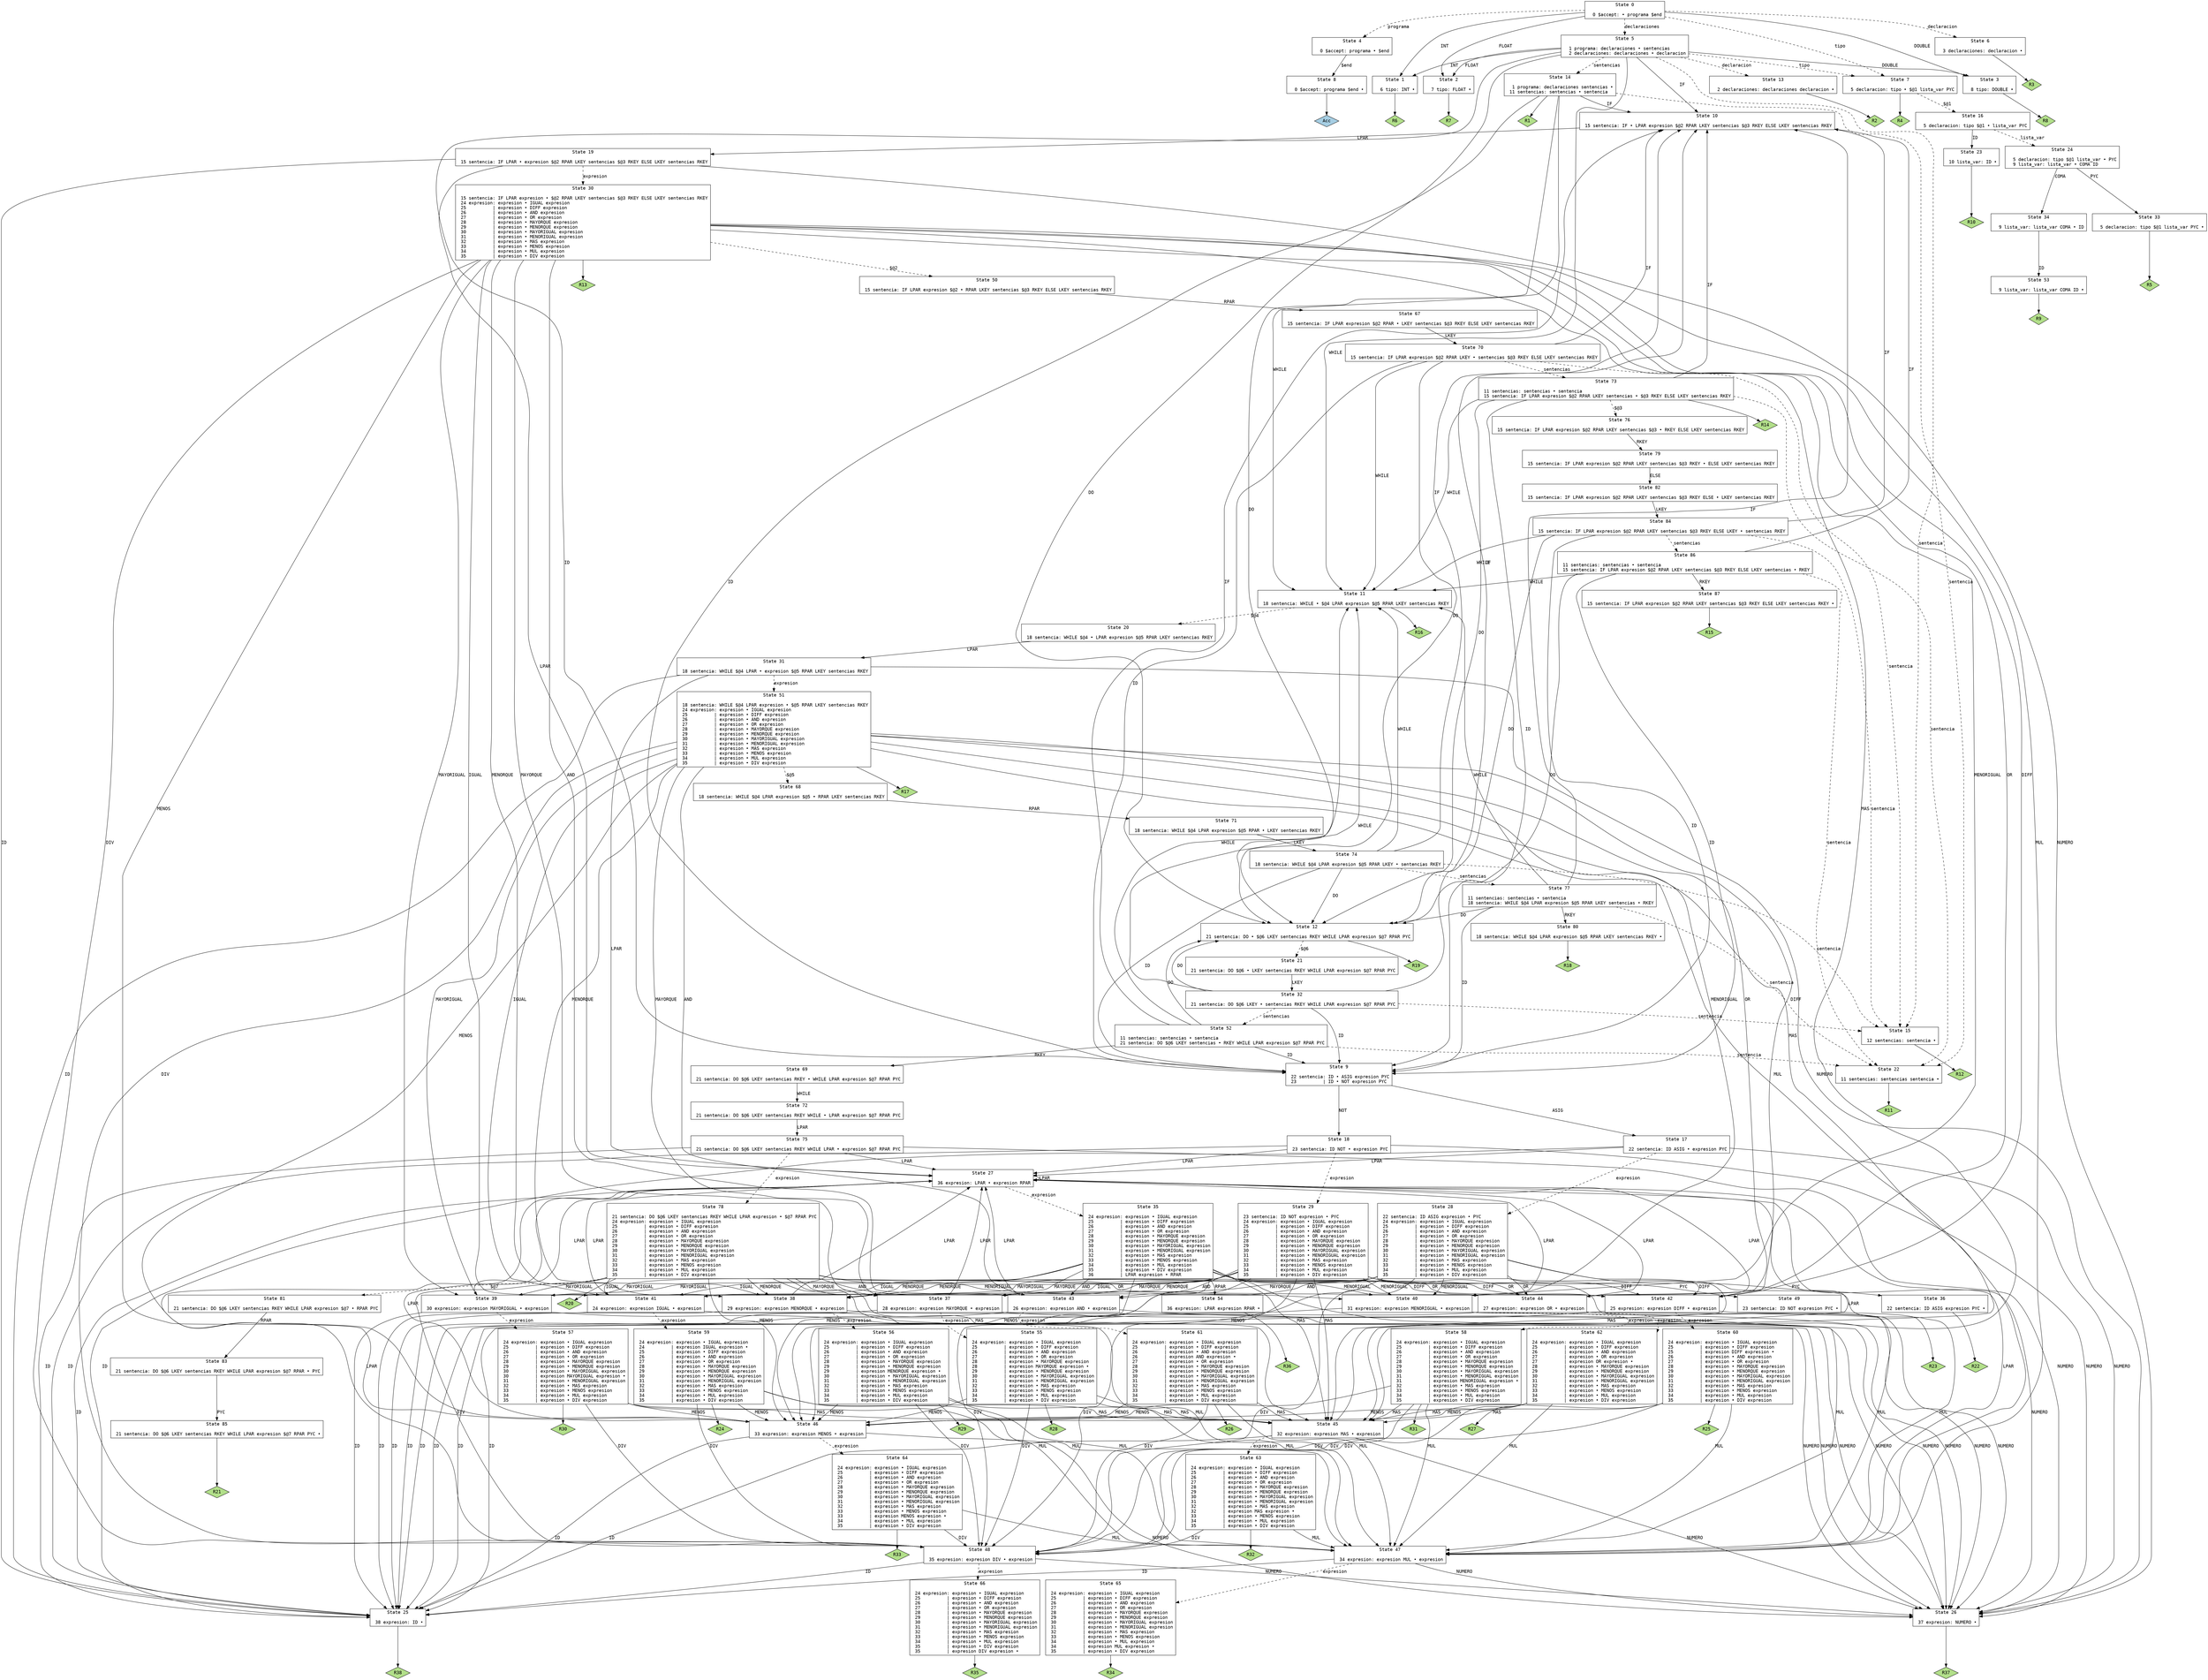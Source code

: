 // Generated by GNU Bison 3.8.2.
// Report bugs to <bug-bison@gnu.org>.
// Home page: <https://www.gnu.org/software/bison/>.

digraph "parser.yy"
{
  node [fontname = courier, shape = box, colorscheme = paired6]
  edge [fontname = courier]

  0 [label="State 0\n\l  0 $accept: • programa $end\l"]
  0 -> 1 [style=solid label="INT"]
  0 -> 2 [style=solid label="FLOAT"]
  0 -> 3 [style=solid label="DOUBLE"]
  0 -> 4 [style=dashed label="programa"]
  0 -> 5 [style=dashed label="declaraciones"]
  0 -> 6 [style=dashed label="declaracion"]
  0 -> 7 [style=dashed label="tipo"]
  1 [label="State 1\n\l  6 tipo: INT •\l"]
  1 -> "1R6" [style=solid]
 "1R6" [label="R6", fillcolor=3, shape=diamond, style=filled]
  2 [label="State 2\n\l  7 tipo: FLOAT •\l"]
  2 -> "2R7" [style=solid]
 "2R7" [label="R7", fillcolor=3, shape=diamond, style=filled]
  3 [label="State 3\n\l  8 tipo: DOUBLE •\l"]
  3 -> "3R8" [style=solid]
 "3R8" [label="R8", fillcolor=3, shape=diamond, style=filled]
  4 [label="State 4\n\l  0 $accept: programa • $end\l"]
  4 -> 8 [style=solid label="$end"]
  5 [label="State 5\n\l  1 programa: declaraciones • sentencias\l  2 declaraciones: declaraciones • declaracion\l"]
  5 -> 9 [style=solid label="ID"]
  5 -> 10 [style=solid label="IF"]
  5 -> 11 [style=solid label="WHILE"]
  5 -> 12 [style=solid label="DO"]
  5 -> 1 [style=solid label="INT"]
  5 -> 2 [style=solid label="FLOAT"]
  5 -> 3 [style=solid label="DOUBLE"]
  5 -> 13 [style=dashed label="declaracion"]
  5 -> 7 [style=dashed label="tipo"]
  5 -> 14 [style=dashed label="sentencias"]
  5 -> 15 [style=dashed label="sentencia"]
  6 [label="State 6\n\l  3 declaraciones: declaracion •\l"]
  6 -> "6R3" [style=solid]
 "6R3" [label="R3", fillcolor=3, shape=diamond, style=filled]
  7 [label="State 7\n\l  5 declaracion: tipo • $@1 lista_var PYC\l"]
  7 -> 16 [style=dashed label="$@1"]
  7 -> "7R4" [style=solid]
 "7R4" [label="R4", fillcolor=3, shape=diamond, style=filled]
  8 [label="State 8\n\l  0 $accept: programa $end •\l"]
  8 -> "8R0" [style=solid]
 "8R0" [label="Acc", fillcolor=1, shape=diamond, style=filled]
  9 [label="State 9\n\l 22 sentencia: ID • ASIG expresion PYC\l 23          | ID • NOT expresion PYC\l"]
  9 -> 17 [style=solid label="ASIG"]
  9 -> 18 [style=solid label="NOT"]
  10 [label="State 10\n\l 15 sentencia: IF • LPAR expresion $@2 RPAR LKEY sentencias $@3 RKEY ELSE LKEY sentencias RKEY\l"]
  10 -> 19 [style=solid label="LPAR"]
  11 [label="State 11\n\l 18 sentencia: WHILE • $@4 LPAR expresion $@5 RPAR LKEY sentencias RKEY\l"]
  11 -> 20 [style=dashed label="$@4"]
  11 -> "11R16" [style=solid]
 "11R16" [label="R16", fillcolor=3, shape=diamond, style=filled]
  12 [label="State 12\n\l 21 sentencia: DO • $@6 LKEY sentencias RKEY WHILE LPAR expresion $@7 RPAR PYC\l"]
  12 -> 21 [style=dashed label="$@6"]
  12 -> "12R19" [style=solid]
 "12R19" [label="R19", fillcolor=3, shape=diamond, style=filled]
  13 [label="State 13\n\l  2 declaraciones: declaraciones declaracion •\l"]
  13 -> "13R2" [style=solid]
 "13R2" [label="R2", fillcolor=3, shape=diamond, style=filled]
  14 [label="State 14\n\l  1 programa: declaraciones sentencias •\l 11 sentencias: sentencias • sentencia\l"]
  14 -> 9 [style=solid label="ID"]
  14 -> 10 [style=solid label="IF"]
  14 -> 11 [style=solid label="WHILE"]
  14 -> 12 [style=solid label="DO"]
  14 -> 22 [style=dashed label="sentencia"]
  14 -> "14R1" [style=solid]
 "14R1" [label="R1", fillcolor=3, shape=diamond, style=filled]
  15 [label="State 15\n\l 12 sentencias: sentencia •\l"]
  15 -> "15R12" [style=solid]
 "15R12" [label="R12", fillcolor=3, shape=diamond, style=filled]
  16 [label="State 16\n\l  5 declaracion: tipo $@1 • lista_var PYC\l"]
  16 -> 23 [style=solid label="ID"]
  16 -> 24 [style=dashed label="lista_var"]
  17 [label="State 17\n\l 22 sentencia: ID ASIG • expresion PYC\l"]
  17 -> 25 [style=solid label="ID"]
  17 -> 26 [style=solid label="NUMERO"]
  17 -> 27 [style=solid label="LPAR"]
  17 -> 28 [style=dashed label="expresion"]
  18 [label="State 18\n\l 23 sentencia: ID NOT • expresion PYC\l"]
  18 -> 25 [style=solid label="ID"]
  18 -> 26 [style=solid label="NUMERO"]
  18 -> 27 [style=solid label="LPAR"]
  18 -> 29 [style=dashed label="expresion"]
  19 [label="State 19\n\l 15 sentencia: IF LPAR • expresion $@2 RPAR LKEY sentencias $@3 RKEY ELSE LKEY sentencias RKEY\l"]
  19 -> 25 [style=solid label="ID"]
  19 -> 26 [style=solid label="NUMERO"]
  19 -> 27 [style=solid label="LPAR"]
  19 -> 30 [style=dashed label="expresion"]
  20 [label="State 20\n\l 18 sentencia: WHILE $@4 • LPAR expresion $@5 RPAR LKEY sentencias RKEY\l"]
  20 -> 31 [style=solid label="LPAR"]
  21 [label="State 21\n\l 21 sentencia: DO $@6 • LKEY sentencias RKEY WHILE LPAR expresion $@7 RPAR PYC\l"]
  21 -> 32 [style=solid label="LKEY"]
  22 [label="State 22\n\l 11 sentencias: sentencias sentencia •\l"]
  22 -> "22R11" [style=solid]
 "22R11" [label="R11", fillcolor=3, shape=diamond, style=filled]
  23 [label="State 23\n\l 10 lista_var: ID •\l"]
  23 -> "23R10" [style=solid]
 "23R10" [label="R10", fillcolor=3, shape=diamond, style=filled]
  24 [label="State 24\n\l  5 declaracion: tipo $@1 lista_var • PYC\l  9 lista_var: lista_var • COMA ID\l"]
  24 -> 33 [style=solid label="PYC"]
  24 -> 34 [style=solid label="COMA"]
  25 [label="State 25\n\l 38 expresion: ID •\l"]
  25 -> "25R38" [style=solid]
 "25R38" [label="R38", fillcolor=3, shape=diamond, style=filled]
  26 [label="State 26\n\l 37 expresion: NUMERO •\l"]
  26 -> "26R37" [style=solid]
 "26R37" [label="R37", fillcolor=3, shape=diamond, style=filled]
  27 [label="State 27\n\l 36 expresion: LPAR • expresion RPAR\l"]
  27 -> 25 [style=solid label="ID"]
  27 -> 26 [style=solid label="NUMERO"]
  27 -> 27 [style=solid label="LPAR"]
  27 -> 35 [style=dashed label="expresion"]
  28 [label="State 28\n\l 22 sentencia: ID ASIG expresion • PYC\l 24 expresion: expresion • IGUAL expresion\l 25          | expresion • DIFF expresion\l 26          | expresion • AND expresion\l 27          | expresion • OR expresion\l 28          | expresion • MAYORQUE expresion\l 29          | expresion • MENORQUE expresion\l 30          | expresion • MAYORIGUAL expresion\l 31          | expresion • MENORIGUAL expresion\l 32          | expresion • MAS expresion\l 33          | expresion • MENOS expresion\l 34          | expresion • MUL expresion\l 35          | expresion • DIV expresion\l"]
  28 -> 36 [style=solid label="PYC"]
  28 -> 37 [style=solid label="MAYORQUE"]
  28 -> 38 [style=solid label="MENORQUE"]
  28 -> 39 [style=solid label="MAYORIGUAL"]
  28 -> 40 [style=solid label="MENORIGUAL"]
  28 -> 41 [style=solid label="IGUAL"]
  28 -> 42 [style=solid label="DIFF"]
  28 -> 43 [style=solid label="AND"]
  28 -> 44 [style=solid label="OR"]
  28 -> 45 [style=solid label="MAS"]
  28 -> 46 [style=solid label="MENOS"]
  28 -> 47 [style=solid label="MUL"]
  28 -> 48 [style=solid label="DIV"]
  29 [label="State 29\n\l 23 sentencia: ID NOT expresion • PYC\l 24 expresion: expresion • IGUAL expresion\l 25          | expresion • DIFF expresion\l 26          | expresion • AND expresion\l 27          | expresion • OR expresion\l 28          | expresion • MAYORQUE expresion\l 29          | expresion • MENORQUE expresion\l 30          | expresion • MAYORIGUAL expresion\l 31          | expresion • MENORIGUAL expresion\l 32          | expresion • MAS expresion\l 33          | expresion • MENOS expresion\l 34          | expresion • MUL expresion\l 35          | expresion • DIV expresion\l"]
  29 -> 49 [style=solid label="PYC"]
  29 -> 37 [style=solid label="MAYORQUE"]
  29 -> 38 [style=solid label="MENORQUE"]
  29 -> 39 [style=solid label="MAYORIGUAL"]
  29 -> 40 [style=solid label="MENORIGUAL"]
  29 -> 41 [style=solid label="IGUAL"]
  29 -> 42 [style=solid label="DIFF"]
  29 -> 43 [style=solid label="AND"]
  29 -> 44 [style=solid label="OR"]
  29 -> 45 [style=solid label="MAS"]
  29 -> 46 [style=solid label="MENOS"]
  29 -> 47 [style=solid label="MUL"]
  29 -> 48 [style=solid label="DIV"]
  30 [label="State 30\n\l 15 sentencia: IF LPAR expresion • $@2 RPAR LKEY sentencias $@3 RKEY ELSE LKEY sentencias RKEY\l 24 expresion: expresion • IGUAL expresion\l 25          | expresion • DIFF expresion\l 26          | expresion • AND expresion\l 27          | expresion • OR expresion\l 28          | expresion • MAYORQUE expresion\l 29          | expresion • MENORQUE expresion\l 30          | expresion • MAYORIGUAL expresion\l 31          | expresion • MENORIGUAL expresion\l 32          | expresion • MAS expresion\l 33          | expresion • MENOS expresion\l 34          | expresion • MUL expresion\l 35          | expresion • DIV expresion\l"]
  30 -> 37 [style=solid label="MAYORQUE"]
  30 -> 38 [style=solid label="MENORQUE"]
  30 -> 39 [style=solid label="MAYORIGUAL"]
  30 -> 40 [style=solid label="MENORIGUAL"]
  30 -> 41 [style=solid label="IGUAL"]
  30 -> 42 [style=solid label="DIFF"]
  30 -> 43 [style=solid label="AND"]
  30 -> 44 [style=solid label="OR"]
  30 -> 45 [style=solid label="MAS"]
  30 -> 46 [style=solid label="MENOS"]
  30 -> 47 [style=solid label="MUL"]
  30 -> 48 [style=solid label="DIV"]
  30 -> 50 [style=dashed label="$@2"]
  30 -> "30R13" [style=solid]
 "30R13" [label="R13", fillcolor=3, shape=diamond, style=filled]
  31 [label="State 31\n\l 18 sentencia: WHILE $@4 LPAR • expresion $@5 RPAR LKEY sentencias RKEY\l"]
  31 -> 25 [style=solid label="ID"]
  31 -> 26 [style=solid label="NUMERO"]
  31 -> 27 [style=solid label="LPAR"]
  31 -> 51 [style=dashed label="expresion"]
  32 [label="State 32\n\l 21 sentencia: DO $@6 LKEY • sentencias RKEY WHILE LPAR expresion $@7 RPAR PYC\l"]
  32 -> 9 [style=solid label="ID"]
  32 -> 10 [style=solid label="IF"]
  32 -> 11 [style=solid label="WHILE"]
  32 -> 12 [style=solid label="DO"]
  32 -> 52 [style=dashed label="sentencias"]
  32 -> 15 [style=dashed label="sentencia"]
  33 [label="State 33\n\l  5 declaracion: tipo $@1 lista_var PYC •\l"]
  33 -> "33R5" [style=solid]
 "33R5" [label="R5", fillcolor=3, shape=diamond, style=filled]
  34 [label="State 34\n\l  9 lista_var: lista_var COMA • ID\l"]
  34 -> 53 [style=solid label="ID"]
  35 [label="State 35\n\l 24 expresion: expresion • IGUAL expresion\l 25          | expresion • DIFF expresion\l 26          | expresion • AND expresion\l 27          | expresion • OR expresion\l 28          | expresion • MAYORQUE expresion\l 29          | expresion • MENORQUE expresion\l 30          | expresion • MAYORIGUAL expresion\l 31          | expresion • MENORIGUAL expresion\l 32          | expresion • MAS expresion\l 33          | expresion • MENOS expresion\l 34          | expresion • MUL expresion\l 35          | expresion • DIV expresion\l 36          | LPAR expresion • RPAR\l"]
  35 -> 37 [style=solid label="MAYORQUE"]
  35 -> 38 [style=solid label="MENORQUE"]
  35 -> 39 [style=solid label="MAYORIGUAL"]
  35 -> 40 [style=solid label="MENORIGUAL"]
  35 -> 41 [style=solid label="IGUAL"]
  35 -> 42 [style=solid label="DIFF"]
  35 -> 43 [style=solid label="AND"]
  35 -> 44 [style=solid label="OR"]
  35 -> 45 [style=solid label="MAS"]
  35 -> 46 [style=solid label="MENOS"]
  35 -> 47 [style=solid label="MUL"]
  35 -> 48 [style=solid label="DIV"]
  35 -> 54 [style=solid label="RPAR"]
  36 [label="State 36\n\l 22 sentencia: ID ASIG expresion PYC •\l"]
  36 -> "36R22" [style=solid]
 "36R22" [label="R22", fillcolor=3, shape=diamond, style=filled]
  37 [label="State 37\n\l 28 expresion: expresion MAYORQUE • expresion\l"]
  37 -> 25 [style=solid label="ID"]
  37 -> 26 [style=solid label="NUMERO"]
  37 -> 27 [style=solid label="LPAR"]
  37 -> 55 [style=dashed label="expresion"]
  38 [label="State 38\n\l 29 expresion: expresion MENORQUE • expresion\l"]
  38 -> 25 [style=solid label="ID"]
  38 -> 26 [style=solid label="NUMERO"]
  38 -> 27 [style=solid label="LPAR"]
  38 -> 56 [style=dashed label="expresion"]
  39 [label="State 39\n\l 30 expresion: expresion MAYORIGUAL • expresion\l"]
  39 -> 25 [style=solid label="ID"]
  39 -> 26 [style=solid label="NUMERO"]
  39 -> 27 [style=solid label="LPAR"]
  39 -> 57 [style=dashed label="expresion"]
  40 [label="State 40\n\l 31 expresion: expresion MENORIGUAL • expresion\l"]
  40 -> 25 [style=solid label="ID"]
  40 -> 26 [style=solid label="NUMERO"]
  40 -> 27 [style=solid label="LPAR"]
  40 -> 58 [style=dashed label="expresion"]
  41 [label="State 41\n\l 24 expresion: expresion IGUAL • expresion\l"]
  41 -> 25 [style=solid label="ID"]
  41 -> 26 [style=solid label="NUMERO"]
  41 -> 27 [style=solid label="LPAR"]
  41 -> 59 [style=dashed label="expresion"]
  42 [label="State 42\n\l 25 expresion: expresion DIFF • expresion\l"]
  42 -> 25 [style=solid label="ID"]
  42 -> 26 [style=solid label="NUMERO"]
  42 -> 27 [style=solid label="LPAR"]
  42 -> 60 [style=dashed label="expresion"]
  43 [label="State 43\n\l 26 expresion: expresion AND • expresion\l"]
  43 -> 25 [style=solid label="ID"]
  43 -> 26 [style=solid label="NUMERO"]
  43 -> 27 [style=solid label="LPAR"]
  43 -> 61 [style=dashed label="expresion"]
  44 [label="State 44\n\l 27 expresion: expresion OR • expresion\l"]
  44 -> 25 [style=solid label="ID"]
  44 -> 26 [style=solid label="NUMERO"]
  44 -> 27 [style=solid label="LPAR"]
  44 -> 62 [style=dashed label="expresion"]
  45 [label="State 45\n\l 32 expresion: expresion MAS • expresion\l"]
  45 -> 25 [style=solid label="ID"]
  45 -> 26 [style=solid label="NUMERO"]
  45 -> 27 [style=solid label="LPAR"]
  45 -> 63 [style=dashed label="expresion"]
  46 [label="State 46\n\l 33 expresion: expresion MENOS • expresion\l"]
  46 -> 25 [style=solid label="ID"]
  46 -> 26 [style=solid label="NUMERO"]
  46 -> 27 [style=solid label="LPAR"]
  46 -> 64 [style=dashed label="expresion"]
  47 [label="State 47\n\l 34 expresion: expresion MUL • expresion\l"]
  47 -> 25 [style=solid label="ID"]
  47 -> 26 [style=solid label="NUMERO"]
  47 -> 27 [style=solid label="LPAR"]
  47 -> 65 [style=dashed label="expresion"]
  48 [label="State 48\n\l 35 expresion: expresion DIV • expresion\l"]
  48 -> 25 [style=solid label="ID"]
  48 -> 26 [style=solid label="NUMERO"]
  48 -> 27 [style=solid label="LPAR"]
  48 -> 66 [style=dashed label="expresion"]
  49 [label="State 49\n\l 23 sentencia: ID NOT expresion PYC •\l"]
  49 -> "49R23" [style=solid]
 "49R23" [label="R23", fillcolor=3, shape=diamond, style=filled]
  50 [label="State 50\n\l 15 sentencia: IF LPAR expresion $@2 • RPAR LKEY sentencias $@3 RKEY ELSE LKEY sentencias RKEY\l"]
  50 -> 67 [style=solid label="RPAR"]
  51 [label="State 51\n\l 18 sentencia: WHILE $@4 LPAR expresion • $@5 RPAR LKEY sentencias RKEY\l 24 expresion: expresion • IGUAL expresion\l 25          | expresion • DIFF expresion\l 26          | expresion • AND expresion\l 27          | expresion • OR expresion\l 28          | expresion • MAYORQUE expresion\l 29          | expresion • MENORQUE expresion\l 30          | expresion • MAYORIGUAL expresion\l 31          | expresion • MENORIGUAL expresion\l 32          | expresion • MAS expresion\l 33          | expresion • MENOS expresion\l 34          | expresion • MUL expresion\l 35          | expresion • DIV expresion\l"]
  51 -> 37 [style=solid label="MAYORQUE"]
  51 -> 38 [style=solid label="MENORQUE"]
  51 -> 39 [style=solid label="MAYORIGUAL"]
  51 -> 40 [style=solid label="MENORIGUAL"]
  51 -> 41 [style=solid label="IGUAL"]
  51 -> 42 [style=solid label="DIFF"]
  51 -> 43 [style=solid label="AND"]
  51 -> 44 [style=solid label="OR"]
  51 -> 45 [style=solid label="MAS"]
  51 -> 46 [style=solid label="MENOS"]
  51 -> 47 [style=solid label="MUL"]
  51 -> 48 [style=solid label="DIV"]
  51 -> 68 [style=dashed label="$@5"]
  51 -> "51R17" [style=solid]
 "51R17" [label="R17", fillcolor=3, shape=diamond, style=filled]
  52 [label="State 52\n\l 11 sentencias: sentencias • sentencia\l 21 sentencia: DO $@6 LKEY sentencias • RKEY WHILE LPAR expresion $@7 RPAR PYC\l"]
  52 -> 9 [style=solid label="ID"]
  52 -> 10 [style=solid label="IF"]
  52 -> 11 [style=solid label="WHILE"]
  52 -> 12 [style=solid label="DO"]
  52 -> 69 [style=solid label="RKEY"]
  52 -> 22 [style=dashed label="sentencia"]
  53 [label="State 53\n\l  9 lista_var: lista_var COMA ID •\l"]
  53 -> "53R9" [style=solid]
 "53R9" [label="R9", fillcolor=3, shape=diamond, style=filled]
  54 [label="State 54\n\l 36 expresion: LPAR expresion RPAR •\l"]
  54 -> "54R36" [style=solid]
 "54R36" [label="R36", fillcolor=3, shape=diamond, style=filled]
  55 [label="State 55\n\l 24 expresion: expresion • IGUAL expresion\l 25          | expresion • DIFF expresion\l 26          | expresion • AND expresion\l 27          | expresion • OR expresion\l 28          | expresion • MAYORQUE expresion\l 28          | expresion MAYORQUE expresion •\l 29          | expresion • MENORQUE expresion\l 30          | expresion • MAYORIGUAL expresion\l 31          | expresion • MENORIGUAL expresion\l 32          | expresion • MAS expresion\l 33          | expresion • MENOS expresion\l 34          | expresion • MUL expresion\l 35          | expresion • DIV expresion\l"]
  55 -> 45 [style=solid label="MAS"]
  55 -> 46 [style=solid label="MENOS"]
  55 -> 47 [style=solid label="MUL"]
  55 -> 48 [style=solid label="DIV"]
  55 -> "55R28" [style=solid]
 "55R28" [label="R28", fillcolor=3, shape=diamond, style=filled]
  56 [label="State 56\n\l 24 expresion: expresion • IGUAL expresion\l 25          | expresion • DIFF expresion\l 26          | expresion • AND expresion\l 27          | expresion • OR expresion\l 28          | expresion • MAYORQUE expresion\l 29          | expresion • MENORQUE expresion\l 29          | expresion MENORQUE expresion •\l 30          | expresion • MAYORIGUAL expresion\l 31          | expresion • MENORIGUAL expresion\l 32          | expresion • MAS expresion\l 33          | expresion • MENOS expresion\l 34          | expresion • MUL expresion\l 35          | expresion • DIV expresion\l"]
  56 -> 45 [style=solid label="MAS"]
  56 -> 46 [style=solid label="MENOS"]
  56 -> 47 [style=solid label="MUL"]
  56 -> 48 [style=solid label="DIV"]
  56 -> "56R29" [style=solid]
 "56R29" [label="R29", fillcolor=3, shape=diamond, style=filled]
  57 [label="State 57\n\l 24 expresion: expresion • IGUAL expresion\l 25          | expresion • DIFF expresion\l 26          | expresion • AND expresion\l 27          | expresion • OR expresion\l 28          | expresion • MAYORQUE expresion\l 29          | expresion • MENORQUE expresion\l 30          | expresion • MAYORIGUAL expresion\l 30          | expresion MAYORIGUAL expresion •\l 31          | expresion • MENORIGUAL expresion\l 32          | expresion • MAS expresion\l 33          | expresion • MENOS expresion\l 34          | expresion • MUL expresion\l 35          | expresion • DIV expresion\l"]
  57 -> 45 [style=solid label="MAS"]
  57 -> 46 [style=solid label="MENOS"]
  57 -> 47 [style=solid label="MUL"]
  57 -> 48 [style=solid label="DIV"]
  57 -> "57R30" [style=solid]
 "57R30" [label="R30", fillcolor=3, shape=diamond, style=filled]
  58 [label="State 58\n\l 24 expresion: expresion • IGUAL expresion\l 25          | expresion • DIFF expresion\l 26          | expresion • AND expresion\l 27          | expresion • OR expresion\l 28          | expresion • MAYORQUE expresion\l 29          | expresion • MENORQUE expresion\l 30          | expresion • MAYORIGUAL expresion\l 31          | expresion • MENORIGUAL expresion\l 31          | expresion MENORIGUAL expresion •\l 32          | expresion • MAS expresion\l 33          | expresion • MENOS expresion\l 34          | expresion • MUL expresion\l 35          | expresion • DIV expresion\l"]
  58 -> 45 [style=solid label="MAS"]
  58 -> 46 [style=solid label="MENOS"]
  58 -> 47 [style=solid label="MUL"]
  58 -> 48 [style=solid label="DIV"]
  58 -> "58R31" [style=solid]
 "58R31" [label="R31", fillcolor=3, shape=diamond, style=filled]
  59 [label="State 59\n\l 24 expresion: expresion • IGUAL expresion\l 24          | expresion IGUAL expresion •\l 25          | expresion • DIFF expresion\l 26          | expresion • AND expresion\l 27          | expresion • OR expresion\l 28          | expresion • MAYORQUE expresion\l 29          | expresion • MENORQUE expresion\l 30          | expresion • MAYORIGUAL expresion\l 31          | expresion • MENORIGUAL expresion\l 32          | expresion • MAS expresion\l 33          | expresion • MENOS expresion\l 34          | expresion • MUL expresion\l 35          | expresion • DIV expresion\l"]
  59 -> 45 [style=solid label="MAS"]
  59 -> 46 [style=solid label="MENOS"]
  59 -> 47 [style=solid label="MUL"]
  59 -> 48 [style=solid label="DIV"]
  59 -> "59R24" [style=solid]
 "59R24" [label="R24", fillcolor=3, shape=diamond, style=filled]
  60 [label="State 60\n\l 24 expresion: expresion • IGUAL expresion\l 25          | expresion • DIFF expresion\l 25          | expresion DIFF expresion •\l 26          | expresion • AND expresion\l 27          | expresion • OR expresion\l 28          | expresion • MAYORQUE expresion\l 29          | expresion • MENORQUE expresion\l 30          | expresion • MAYORIGUAL expresion\l 31          | expresion • MENORIGUAL expresion\l 32          | expresion • MAS expresion\l 33          | expresion • MENOS expresion\l 34          | expresion • MUL expresion\l 35          | expresion • DIV expresion\l"]
  60 -> 45 [style=solid label="MAS"]
  60 -> 46 [style=solid label="MENOS"]
  60 -> 47 [style=solid label="MUL"]
  60 -> 48 [style=solid label="DIV"]
  60 -> "60R25" [style=solid]
 "60R25" [label="R25", fillcolor=3, shape=diamond, style=filled]
  61 [label="State 61\n\l 24 expresion: expresion • IGUAL expresion\l 25          | expresion • DIFF expresion\l 26          | expresion • AND expresion\l 26          | expresion AND expresion •\l 27          | expresion • OR expresion\l 28          | expresion • MAYORQUE expresion\l 29          | expresion • MENORQUE expresion\l 30          | expresion • MAYORIGUAL expresion\l 31          | expresion • MENORIGUAL expresion\l 32          | expresion • MAS expresion\l 33          | expresion • MENOS expresion\l 34          | expresion • MUL expresion\l 35          | expresion • DIV expresion\l"]
  61 -> 45 [style=solid label="MAS"]
  61 -> 46 [style=solid label="MENOS"]
  61 -> 47 [style=solid label="MUL"]
  61 -> 48 [style=solid label="DIV"]
  61 -> "61R26" [style=solid]
 "61R26" [label="R26", fillcolor=3, shape=diamond, style=filled]
  62 [label="State 62\n\l 24 expresion: expresion • IGUAL expresion\l 25          | expresion • DIFF expresion\l 26          | expresion • AND expresion\l 27          | expresion • OR expresion\l 27          | expresion OR expresion •\l 28          | expresion • MAYORQUE expresion\l 29          | expresion • MENORQUE expresion\l 30          | expresion • MAYORIGUAL expresion\l 31          | expresion • MENORIGUAL expresion\l 32          | expresion • MAS expresion\l 33          | expresion • MENOS expresion\l 34          | expresion • MUL expresion\l 35          | expresion • DIV expresion\l"]
  62 -> 45 [style=solid label="MAS"]
  62 -> 46 [style=solid label="MENOS"]
  62 -> 47 [style=solid label="MUL"]
  62 -> 48 [style=solid label="DIV"]
  62 -> "62R27" [style=solid]
 "62R27" [label="R27", fillcolor=3, shape=diamond, style=filled]
  63 [label="State 63\n\l 24 expresion: expresion • IGUAL expresion\l 25          | expresion • DIFF expresion\l 26          | expresion • AND expresion\l 27          | expresion • OR expresion\l 28          | expresion • MAYORQUE expresion\l 29          | expresion • MENORQUE expresion\l 30          | expresion • MAYORIGUAL expresion\l 31          | expresion • MENORIGUAL expresion\l 32          | expresion • MAS expresion\l 32          | expresion MAS expresion •\l 33          | expresion • MENOS expresion\l 34          | expresion • MUL expresion\l 35          | expresion • DIV expresion\l"]
  63 -> 47 [style=solid label="MUL"]
  63 -> 48 [style=solid label="DIV"]
  63 -> "63R32" [style=solid]
 "63R32" [label="R32", fillcolor=3, shape=diamond, style=filled]
  64 [label="State 64\n\l 24 expresion: expresion • IGUAL expresion\l 25          | expresion • DIFF expresion\l 26          | expresion • AND expresion\l 27          | expresion • OR expresion\l 28          | expresion • MAYORQUE expresion\l 29          | expresion • MENORQUE expresion\l 30          | expresion • MAYORIGUAL expresion\l 31          | expresion • MENORIGUAL expresion\l 32          | expresion • MAS expresion\l 33          | expresion • MENOS expresion\l 33          | expresion MENOS expresion •\l 34          | expresion • MUL expresion\l 35          | expresion • DIV expresion\l"]
  64 -> 47 [style=solid label="MUL"]
  64 -> 48 [style=solid label="DIV"]
  64 -> "64R33" [style=solid]
 "64R33" [label="R33", fillcolor=3, shape=diamond, style=filled]
  65 [label="State 65\n\l 24 expresion: expresion • IGUAL expresion\l 25          | expresion • DIFF expresion\l 26          | expresion • AND expresion\l 27          | expresion • OR expresion\l 28          | expresion • MAYORQUE expresion\l 29          | expresion • MENORQUE expresion\l 30          | expresion • MAYORIGUAL expresion\l 31          | expresion • MENORIGUAL expresion\l 32          | expresion • MAS expresion\l 33          | expresion • MENOS expresion\l 34          | expresion • MUL expresion\l 34          | expresion MUL expresion •\l 35          | expresion • DIV expresion\l"]
  65 -> "65R34" [style=solid]
 "65R34" [label="R34", fillcolor=3, shape=diamond, style=filled]
  66 [label="State 66\n\l 24 expresion: expresion • IGUAL expresion\l 25          | expresion • DIFF expresion\l 26          | expresion • AND expresion\l 27          | expresion • OR expresion\l 28          | expresion • MAYORQUE expresion\l 29          | expresion • MENORQUE expresion\l 30          | expresion • MAYORIGUAL expresion\l 31          | expresion • MENORIGUAL expresion\l 32          | expresion • MAS expresion\l 33          | expresion • MENOS expresion\l 34          | expresion • MUL expresion\l 35          | expresion • DIV expresion\l 35          | expresion DIV expresion •\l"]
  66 -> "66R35" [style=solid]
 "66R35" [label="R35", fillcolor=3, shape=diamond, style=filled]
  67 [label="State 67\n\l 15 sentencia: IF LPAR expresion $@2 RPAR • LKEY sentencias $@3 RKEY ELSE LKEY sentencias RKEY\l"]
  67 -> 70 [style=solid label="LKEY"]
  68 [label="State 68\n\l 18 sentencia: WHILE $@4 LPAR expresion $@5 • RPAR LKEY sentencias RKEY\l"]
  68 -> 71 [style=solid label="RPAR"]
  69 [label="State 69\n\l 21 sentencia: DO $@6 LKEY sentencias RKEY • WHILE LPAR expresion $@7 RPAR PYC\l"]
  69 -> 72 [style=solid label="WHILE"]
  70 [label="State 70\n\l 15 sentencia: IF LPAR expresion $@2 RPAR LKEY • sentencias $@3 RKEY ELSE LKEY sentencias RKEY\l"]
  70 -> 9 [style=solid label="ID"]
  70 -> 10 [style=solid label="IF"]
  70 -> 11 [style=solid label="WHILE"]
  70 -> 12 [style=solid label="DO"]
  70 -> 73 [style=dashed label="sentencias"]
  70 -> 15 [style=dashed label="sentencia"]
  71 [label="State 71\n\l 18 sentencia: WHILE $@4 LPAR expresion $@5 RPAR • LKEY sentencias RKEY\l"]
  71 -> 74 [style=solid label="LKEY"]
  72 [label="State 72\n\l 21 sentencia: DO $@6 LKEY sentencias RKEY WHILE • LPAR expresion $@7 RPAR PYC\l"]
  72 -> 75 [style=solid label="LPAR"]
  73 [label="State 73\n\l 11 sentencias: sentencias • sentencia\l 15 sentencia: IF LPAR expresion $@2 RPAR LKEY sentencias • $@3 RKEY ELSE LKEY sentencias RKEY\l"]
  73 -> 9 [style=solid label="ID"]
  73 -> 10 [style=solid label="IF"]
  73 -> 11 [style=solid label="WHILE"]
  73 -> 12 [style=solid label="DO"]
  73 -> 22 [style=dashed label="sentencia"]
  73 -> 76 [style=dashed label="$@3"]
  73 -> "73R14" [style=solid]
 "73R14" [label="R14", fillcolor=3, shape=diamond, style=filled]
  74 [label="State 74\n\l 18 sentencia: WHILE $@4 LPAR expresion $@5 RPAR LKEY • sentencias RKEY\l"]
  74 -> 9 [style=solid label="ID"]
  74 -> 10 [style=solid label="IF"]
  74 -> 11 [style=solid label="WHILE"]
  74 -> 12 [style=solid label="DO"]
  74 -> 77 [style=dashed label="sentencias"]
  74 -> 15 [style=dashed label="sentencia"]
  75 [label="State 75\n\l 21 sentencia: DO $@6 LKEY sentencias RKEY WHILE LPAR • expresion $@7 RPAR PYC\l"]
  75 -> 25 [style=solid label="ID"]
  75 -> 26 [style=solid label="NUMERO"]
  75 -> 27 [style=solid label="LPAR"]
  75 -> 78 [style=dashed label="expresion"]
  76 [label="State 76\n\l 15 sentencia: IF LPAR expresion $@2 RPAR LKEY sentencias $@3 • RKEY ELSE LKEY sentencias RKEY\l"]
  76 -> 79 [style=solid label="RKEY"]
  77 [label="State 77\n\l 11 sentencias: sentencias • sentencia\l 18 sentencia: WHILE $@4 LPAR expresion $@5 RPAR LKEY sentencias • RKEY\l"]
  77 -> 9 [style=solid label="ID"]
  77 -> 10 [style=solid label="IF"]
  77 -> 11 [style=solid label="WHILE"]
  77 -> 12 [style=solid label="DO"]
  77 -> 80 [style=solid label="RKEY"]
  77 -> 22 [style=dashed label="sentencia"]
  78 [label="State 78\n\l 21 sentencia: DO $@6 LKEY sentencias RKEY WHILE LPAR expresion • $@7 RPAR PYC\l 24 expresion: expresion • IGUAL expresion\l 25          | expresion • DIFF expresion\l 26          | expresion • AND expresion\l 27          | expresion • OR expresion\l 28          | expresion • MAYORQUE expresion\l 29          | expresion • MENORQUE expresion\l 30          | expresion • MAYORIGUAL expresion\l 31          | expresion • MENORIGUAL expresion\l 32          | expresion • MAS expresion\l 33          | expresion • MENOS expresion\l 34          | expresion • MUL expresion\l 35          | expresion • DIV expresion\l"]
  78 -> 37 [style=solid label="MAYORQUE"]
  78 -> 38 [style=solid label="MENORQUE"]
  78 -> 39 [style=solid label="MAYORIGUAL"]
  78 -> 40 [style=solid label="MENORIGUAL"]
  78 -> 41 [style=solid label="IGUAL"]
  78 -> 42 [style=solid label="DIFF"]
  78 -> 43 [style=solid label="AND"]
  78 -> 44 [style=solid label="OR"]
  78 -> 45 [style=solid label="MAS"]
  78 -> 46 [style=solid label="MENOS"]
  78 -> 47 [style=solid label="MUL"]
  78 -> 48 [style=solid label="DIV"]
  78 -> 81 [style=dashed label="$@7"]
  78 -> "78R20" [style=solid]
 "78R20" [label="R20", fillcolor=3, shape=diamond, style=filled]
  79 [label="State 79\n\l 15 sentencia: IF LPAR expresion $@2 RPAR LKEY sentencias $@3 RKEY • ELSE LKEY sentencias RKEY\l"]
  79 -> 82 [style=solid label="ELSE"]
  80 [label="State 80\n\l 18 sentencia: WHILE $@4 LPAR expresion $@5 RPAR LKEY sentencias RKEY •\l"]
  80 -> "80R18" [style=solid]
 "80R18" [label="R18", fillcolor=3, shape=diamond, style=filled]
  81 [label="State 81\n\l 21 sentencia: DO $@6 LKEY sentencias RKEY WHILE LPAR expresion $@7 • RPAR PYC\l"]
  81 -> 83 [style=solid label="RPAR"]
  82 [label="State 82\n\l 15 sentencia: IF LPAR expresion $@2 RPAR LKEY sentencias $@3 RKEY ELSE • LKEY sentencias RKEY\l"]
  82 -> 84 [style=solid label="LKEY"]
  83 [label="State 83\n\l 21 sentencia: DO $@6 LKEY sentencias RKEY WHILE LPAR expresion $@7 RPAR • PYC\l"]
  83 -> 85 [style=solid label="PYC"]
  84 [label="State 84\n\l 15 sentencia: IF LPAR expresion $@2 RPAR LKEY sentencias $@3 RKEY ELSE LKEY • sentencias RKEY\l"]
  84 -> 9 [style=solid label="ID"]
  84 -> 10 [style=solid label="IF"]
  84 -> 11 [style=solid label="WHILE"]
  84 -> 12 [style=solid label="DO"]
  84 -> 86 [style=dashed label="sentencias"]
  84 -> 15 [style=dashed label="sentencia"]
  85 [label="State 85\n\l 21 sentencia: DO $@6 LKEY sentencias RKEY WHILE LPAR expresion $@7 RPAR PYC •\l"]
  85 -> "85R21" [style=solid]
 "85R21" [label="R21", fillcolor=3, shape=diamond, style=filled]
  86 [label="State 86\n\l 11 sentencias: sentencias • sentencia\l 15 sentencia: IF LPAR expresion $@2 RPAR LKEY sentencias $@3 RKEY ELSE LKEY sentencias • RKEY\l"]
  86 -> 9 [style=solid label="ID"]
  86 -> 10 [style=solid label="IF"]
  86 -> 11 [style=solid label="WHILE"]
  86 -> 12 [style=solid label="DO"]
  86 -> 87 [style=solid label="RKEY"]
  86 -> 22 [style=dashed label="sentencia"]
  87 [label="State 87\n\l 15 sentencia: IF LPAR expresion $@2 RPAR LKEY sentencias $@3 RKEY ELSE LKEY sentencias RKEY •\l"]
  87 -> "87R15" [style=solid]
 "87R15" [label="R15", fillcolor=3, shape=diamond, style=filled]
}
